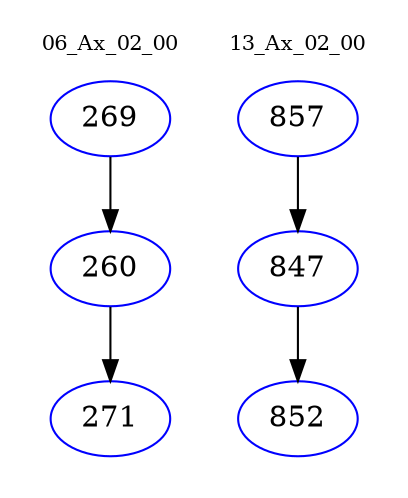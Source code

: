 digraph{
subgraph cluster_0 {
color = white
label = "06_Ax_02_00";
fontsize=10;
T0_269 [label="269", color="blue"]
T0_269 -> T0_260 [color="black"]
T0_260 [label="260", color="blue"]
T0_260 -> T0_271 [color="black"]
T0_271 [label="271", color="blue"]
}
subgraph cluster_1 {
color = white
label = "13_Ax_02_00";
fontsize=10;
T1_857 [label="857", color="blue"]
T1_857 -> T1_847 [color="black"]
T1_847 [label="847", color="blue"]
T1_847 -> T1_852 [color="black"]
T1_852 [label="852", color="blue"]
}
}

